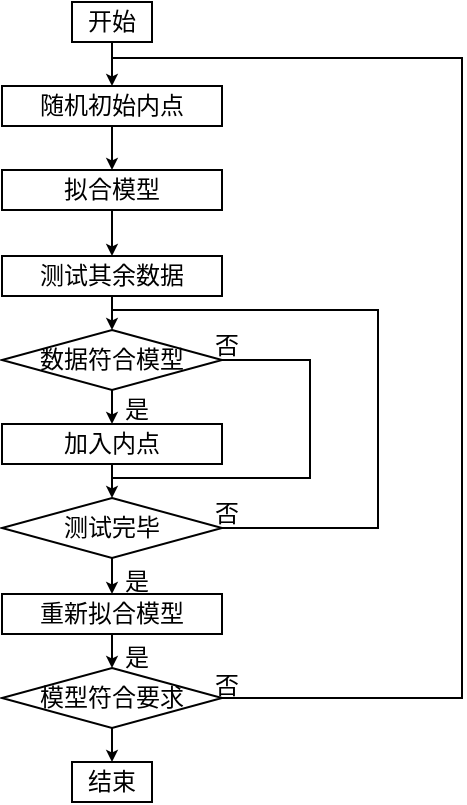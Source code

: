 <mxfile version="21.3.2" type="github">
  <diagram name="第 1 页" id="NY8VQOZFq63FC9_u_Vzx">
    <mxGraphModel dx="954" dy="519" grid="1" gridSize="2" guides="1" tooltips="1" connect="1" arrows="1" fold="1" page="1" pageScale="1" pageWidth="300" pageHeight="420" math="0" shadow="0">
      <root>
        <mxCell id="0" />
        <mxCell id="1" parent="0" />
        <mxCell id="GGeQDxoz1ZYIfTlr36AT-1" value="开始" style="rounded=0;whiteSpace=wrap;html=1;container=0;" vertex="1" parent="1">
          <mxGeometry x="70" y="10" width="40" height="20" as="geometry" />
        </mxCell>
        <mxCell id="GGeQDxoz1ZYIfTlr36AT-3" value="随机初始内点" style="rounded=0;whiteSpace=wrap;html=1;container=0;" vertex="1" parent="1">
          <mxGeometry x="35" y="52" width="110" height="20" as="geometry" />
        </mxCell>
        <mxCell id="GGeQDxoz1ZYIfTlr36AT-14" style="edgeStyle=orthogonalEdgeStyle;rounded=0;orthogonalLoop=1;jettySize=auto;html=1;entryX=0.5;entryY=0;entryDx=0;entryDy=0;startSize=3;endSize=3;" edge="1" parent="1" source="GGeQDxoz1ZYIfTlr36AT-1" target="GGeQDxoz1ZYIfTlr36AT-3">
          <mxGeometry relative="1" as="geometry" />
        </mxCell>
        <mxCell id="GGeQDxoz1ZYIfTlr36AT-4" value="拟合模型" style="rounded=0;whiteSpace=wrap;html=1;container=0;" vertex="1" parent="1">
          <mxGeometry x="35" y="94" width="110" height="20" as="geometry" />
        </mxCell>
        <mxCell id="GGeQDxoz1ZYIfTlr36AT-15" style="edgeStyle=orthogonalEdgeStyle;rounded=0;orthogonalLoop=1;jettySize=auto;html=1;entryX=0.5;entryY=0;entryDx=0;entryDy=0;startSize=2;endSize=3;" edge="1" parent="1" source="GGeQDxoz1ZYIfTlr36AT-3" target="GGeQDxoz1ZYIfTlr36AT-4">
          <mxGeometry relative="1" as="geometry" />
        </mxCell>
        <mxCell id="GGeQDxoz1ZYIfTlr36AT-5" value="测试其余数据" style="rounded=0;whiteSpace=wrap;html=1;container=0;" vertex="1" parent="1">
          <mxGeometry x="35" y="137" width="110" height="20" as="geometry" />
        </mxCell>
        <mxCell id="GGeQDxoz1ZYIfTlr36AT-16" style="edgeStyle=orthogonalEdgeStyle;rounded=0;orthogonalLoop=1;jettySize=auto;html=1;entryX=0.5;entryY=0;entryDx=0;entryDy=0;startSize=2;endSize=3;" edge="1" parent="1" source="GGeQDxoz1ZYIfTlr36AT-4" target="GGeQDxoz1ZYIfTlr36AT-5">
          <mxGeometry relative="1" as="geometry" />
        </mxCell>
        <mxCell id="GGeQDxoz1ZYIfTlr36AT-33" style="edgeStyle=orthogonalEdgeStyle;rounded=0;orthogonalLoop=1;jettySize=auto;html=1;endArrow=none;endFill=0;" edge="1" parent="1" source="GGeQDxoz1ZYIfTlr36AT-6">
          <mxGeometry relative="1" as="geometry">
            <mxPoint x="90" y="248" as="targetPoint" />
            <Array as="points">
              <mxPoint x="189" y="189" />
              <mxPoint x="189" y="248" />
            </Array>
          </mxGeometry>
        </mxCell>
        <mxCell id="GGeQDxoz1ZYIfTlr36AT-6" value="数据符合模型" style="rhombus;whiteSpace=wrap;html=1;container=0;" vertex="1" parent="1">
          <mxGeometry x="35" y="174" width="110" height="30" as="geometry" />
        </mxCell>
        <mxCell id="GGeQDxoz1ZYIfTlr36AT-19" style="edgeStyle=orthogonalEdgeStyle;rounded=0;orthogonalLoop=1;jettySize=auto;html=1;startSize=2;endSize=3;exitX=0.5;exitY=1;exitDx=0;exitDy=0;entryX=0.5;entryY=0;entryDx=0;entryDy=0;" edge="1" parent="1" source="GGeQDxoz1ZYIfTlr36AT-5" target="GGeQDxoz1ZYIfTlr36AT-6">
          <mxGeometry relative="1" as="geometry">
            <mxPoint x="82" y="162" as="sourcePoint" />
            <Array as="points">
              <mxPoint x="90" y="166" />
              <mxPoint x="90" y="166" />
            </Array>
          </mxGeometry>
        </mxCell>
        <mxCell id="GGeQDxoz1ZYIfTlr36AT-7" value="加入内点" style="rounded=0;whiteSpace=wrap;html=1;container=0;" vertex="1" parent="1">
          <mxGeometry x="35" y="221" width="110" height="20" as="geometry" />
        </mxCell>
        <mxCell id="GGeQDxoz1ZYIfTlr36AT-20" style="edgeStyle=orthogonalEdgeStyle;rounded=0;orthogonalLoop=1;jettySize=auto;html=1;exitX=0.5;exitY=1;exitDx=0;exitDy=0;entryX=0.5;entryY=0;entryDx=0;entryDy=0;startSize=2;endSize=3;" edge="1" parent="1" source="GGeQDxoz1ZYIfTlr36AT-6" target="GGeQDxoz1ZYIfTlr36AT-7">
          <mxGeometry relative="1" as="geometry" />
        </mxCell>
        <mxCell id="GGeQDxoz1ZYIfTlr36AT-28" style="edgeStyle=orthogonalEdgeStyle;rounded=0;orthogonalLoop=1;jettySize=auto;html=1;endArrow=none;endFill=0;" edge="1" parent="1" source="GGeQDxoz1ZYIfTlr36AT-8">
          <mxGeometry relative="1" as="geometry">
            <mxPoint x="90" y="164" as="targetPoint" />
            <Array as="points">
              <mxPoint x="223" y="273" />
              <mxPoint x="223" y="164" />
              <mxPoint x="90" y="164" />
            </Array>
          </mxGeometry>
        </mxCell>
        <mxCell id="GGeQDxoz1ZYIfTlr36AT-8" value="测试完毕" style="rhombus;whiteSpace=wrap;html=1;container=0;" vertex="1" parent="1">
          <mxGeometry x="35" y="258" width="110" height="30" as="geometry" />
        </mxCell>
        <mxCell id="GGeQDxoz1ZYIfTlr36AT-21" style="rounded=0;orthogonalLoop=1;jettySize=auto;html=1;startSize=3;endSize=3;entryX=0.5;entryY=0;entryDx=0;entryDy=0;" edge="1" parent="1" source="GGeQDxoz1ZYIfTlr36AT-7" target="GGeQDxoz1ZYIfTlr36AT-8">
          <mxGeometry relative="1" as="geometry">
            <mxPoint x="64" y="250" as="targetPoint" />
          </mxGeometry>
        </mxCell>
        <mxCell id="GGeQDxoz1ZYIfTlr36AT-9" value="重新拟合模型" style="rounded=0;whiteSpace=wrap;html=1;container=0;" vertex="1" parent="1">
          <mxGeometry x="35" y="306" width="110" height="20" as="geometry" />
        </mxCell>
        <mxCell id="GGeQDxoz1ZYIfTlr36AT-22" style="rounded=0;orthogonalLoop=1;jettySize=auto;html=1;entryX=0.5;entryY=0;entryDx=0;entryDy=0;startSize=2;endSize=3;" edge="1" parent="1" source="GGeQDxoz1ZYIfTlr36AT-8" target="GGeQDxoz1ZYIfTlr36AT-9">
          <mxGeometry relative="1" as="geometry" />
        </mxCell>
        <mxCell id="GGeQDxoz1ZYIfTlr36AT-35" style="edgeStyle=orthogonalEdgeStyle;rounded=0;orthogonalLoop=1;jettySize=auto;html=1;endArrow=none;endFill=0;" edge="1" parent="1" source="GGeQDxoz1ZYIfTlr36AT-10">
          <mxGeometry relative="1" as="geometry">
            <mxPoint x="90" y="36" as="targetPoint" />
            <Array as="points">
              <mxPoint x="265" y="358" />
              <mxPoint x="265" y="38" />
              <mxPoint x="90" y="38" />
            </Array>
          </mxGeometry>
        </mxCell>
        <mxCell id="GGeQDxoz1ZYIfTlr36AT-10" value="模型符合要求" style="rhombus;whiteSpace=wrap;html=1;container=0;" vertex="1" parent="1">
          <mxGeometry x="35" y="343" width="110" height="30" as="geometry" />
        </mxCell>
        <mxCell id="GGeQDxoz1ZYIfTlr36AT-23" style="rounded=0;orthogonalLoop=1;jettySize=auto;html=1;entryX=0.5;entryY=0;entryDx=0;entryDy=0;startSize=2;endSize=3;" edge="1" parent="1" source="GGeQDxoz1ZYIfTlr36AT-9" target="GGeQDxoz1ZYIfTlr36AT-10">
          <mxGeometry relative="1" as="geometry" />
        </mxCell>
        <mxCell id="GGeQDxoz1ZYIfTlr36AT-11" value="结束" style="rounded=0;whiteSpace=wrap;html=1;container=0;" vertex="1" parent="1">
          <mxGeometry x="70" y="390" width="40" height="20" as="geometry" />
        </mxCell>
        <mxCell id="GGeQDxoz1ZYIfTlr36AT-24" style="rounded=0;orthogonalLoop=1;jettySize=auto;html=1;entryX=0.5;entryY=0;entryDx=0;entryDy=0;startSize=2;endSize=3;" edge="1" parent="1" source="GGeQDxoz1ZYIfTlr36AT-10" target="GGeQDxoz1ZYIfTlr36AT-11">
          <mxGeometry relative="1" as="geometry" />
        </mxCell>
        <mxCell id="GGeQDxoz1ZYIfTlr36AT-36" value="是" style="text;html=1;align=center;verticalAlign=middle;resizable=0;points=[];autosize=1;strokeColor=none;fillColor=none;container=0;" vertex="1" parent="1">
          <mxGeometry x="86" y="324" width="32" height="28" as="geometry" />
        </mxCell>
        <mxCell id="GGeQDxoz1ZYIfTlr36AT-37" value="否" style="text;html=1;align=center;verticalAlign=middle;resizable=0;points=[];autosize=1;strokeColor=none;fillColor=none;container=0;" vertex="1" parent="1">
          <mxGeometry x="131" y="338" width="32" height="28" as="geometry" />
        </mxCell>
        <mxCell id="GGeQDxoz1ZYIfTlr36AT-38" value="否" style="text;html=1;align=center;verticalAlign=middle;resizable=0;points=[];autosize=1;strokeColor=none;fillColor=none;container=0;" vertex="1" parent="1">
          <mxGeometry x="131" y="252" width="32" height="28" as="geometry" />
        </mxCell>
        <mxCell id="GGeQDxoz1ZYIfTlr36AT-39" value="否" style="text;html=1;align=center;verticalAlign=middle;resizable=0;points=[];autosize=1;strokeColor=none;fillColor=none;container=0;" vertex="1" parent="1">
          <mxGeometry x="131" y="168" width="32" height="28" as="geometry" />
        </mxCell>
        <mxCell id="GGeQDxoz1ZYIfTlr36AT-40" value="是" style="text;html=1;align=center;verticalAlign=middle;resizable=0;points=[];autosize=1;strokeColor=none;fillColor=none;container=0;" vertex="1" parent="1">
          <mxGeometry x="86" y="286" width="32" height="28" as="geometry" />
        </mxCell>
        <mxCell id="GGeQDxoz1ZYIfTlr36AT-41" value="是" style="text;html=1;align=center;verticalAlign=middle;resizable=0;points=[];autosize=1;strokeColor=none;fillColor=none;container=0;" vertex="1" parent="1">
          <mxGeometry x="86" y="200" width="32" height="28" as="geometry" />
        </mxCell>
      </root>
    </mxGraphModel>
  </diagram>
</mxfile>
